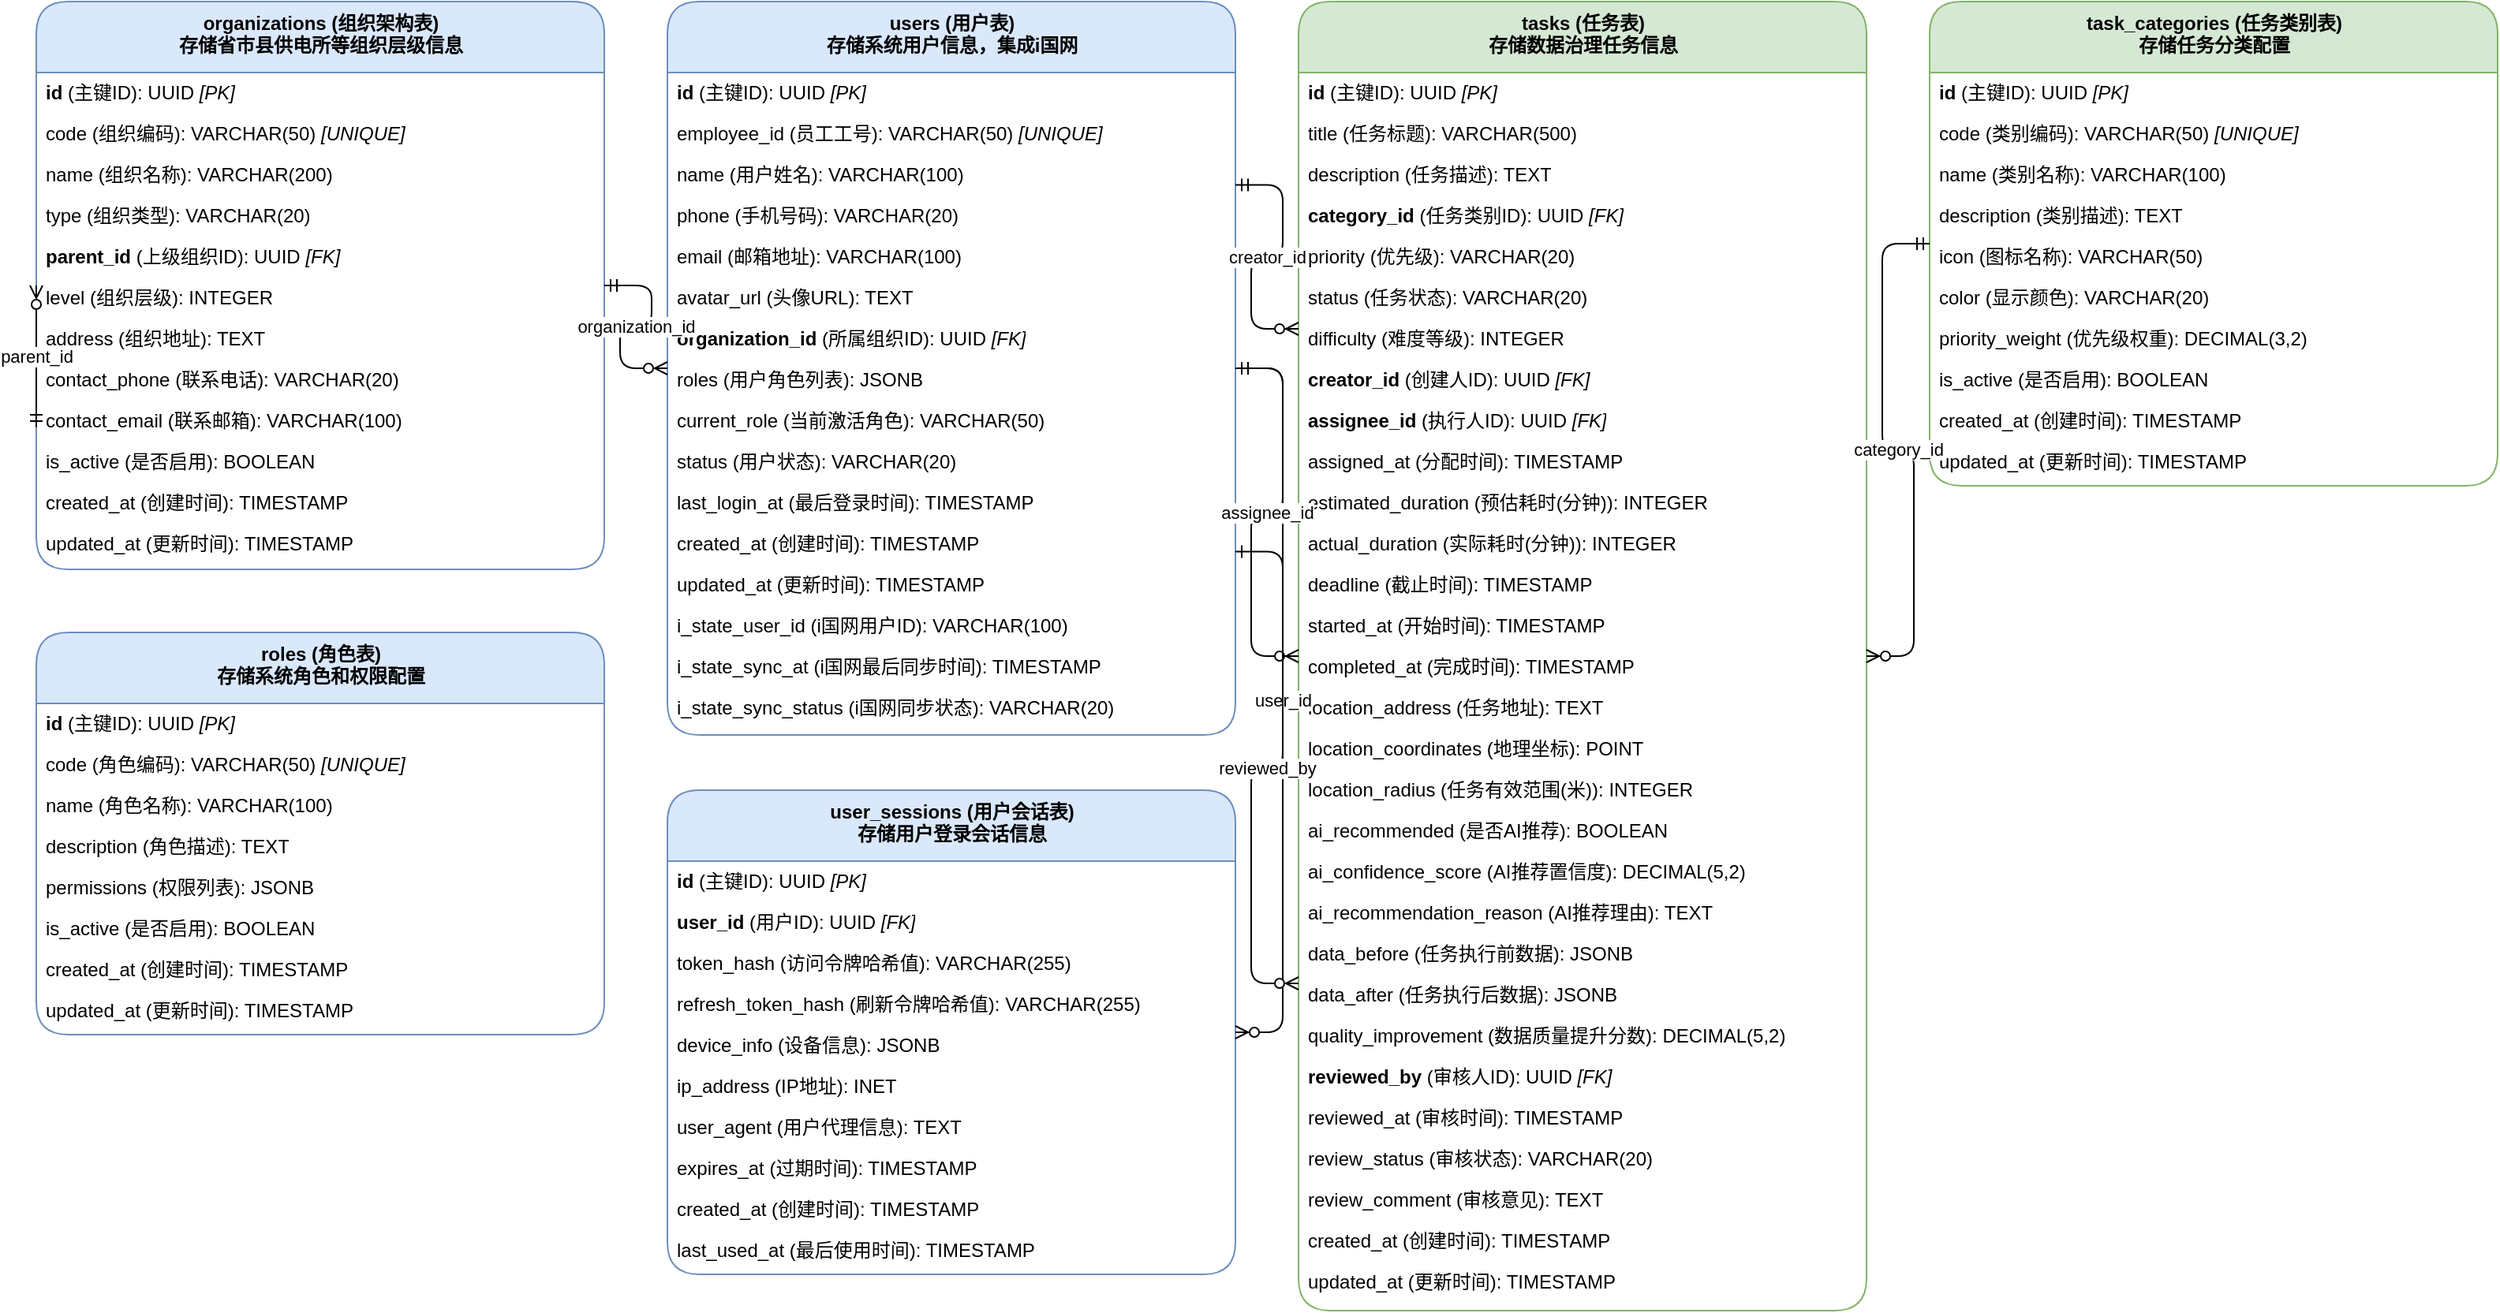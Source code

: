 <mxfile version="22.1.2" type="device">
  <diagram id="er-diagram-v2" name="数据守护者AI-ER图-V2">
    <mxGraphModel dx="3400" dy="4200" grid="1" gridSize="10" guides="1" tooltips="1" connect="1" arrows="1" fold="1" page="1" pageScale="1" pageWidth="4000" pageHeight="6000" math="0" shadow="0">
      <root>
        <mxCell id="0" />
        <mxCell id="1" parent="0" />

        <!-- ===================================================== -->
        <!-- 1. 用户管理系统 -->
        <!-- ===================================================== -->

        <mxCell id="table-organizations" value="&lt;b&gt;organizations (组织架构表)&lt;/b&gt;&lt;br/&gt;存储省市县供电所等组织层级信息" style="swimlane;fontStyle=1;align=center;verticalAlign=top;childLayout=stackLayout;horizontal=1;startSize=45;horizontalStack=0;resizeParent=1;resizeParentMax=0;resizeLast=0;collapsible=1;marginBottom=0;html=1;rounded=1;shadow=0;strokeWidth=1;fillColor=#dae8fc;strokeColor=#6c8ebf;" vertex="1" parent="1">
          <mxGeometry x="100" y="100" width="360" height="360" as="geometry" />
        </mxCell>
        <mxCell value="&lt;b&gt;id&lt;/b&gt; (主键ID): UUID &lt;i&gt;[PK]&lt;/i&gt;" style="text;strokeColor=none;fillColor=none;align=left;verticalAlign=middle;spacingLeft=4;spacingRight=4;overflow=hidden;rotatable=0;points=[[0,0.5],[1,0.5]];portConstraint=eastwest;html=1;" vertex="1" parent="table-organizations">
          <mxGeometry y="45" width="360" height="26" as="geometry"/>
        </mxCell>
        <mxCell value="code (组织编码): VARCHAR(50) &lt;i&gt;[UNIQUE]&lt;/i&gt;" style="text;strokeColor=none;fillColor=none;align=left;verticalAlign=middle;spacingLeft=4;spacingRight=4;overflow=hidden;rotatable=0;points=[[0,0.5],[1,0.5]];portConstraint=eastwest;html=1;" vertex="1" parent="table-organizations">
          <mxGeometry y="71" width="360" height="26" as="geometry"/>
        </mxCell>
        <mxCell value="name (组织名称): VARCHAR(200)" style="text;strokeColor=none;fillColor=none;align=left;verticalAlign=middle;spacingLeft=4;spacingRight=4;overflow=hidden;rotatable=0;points=[[0,0.5],[1,0.5]];portConstraint=eastwest;html=1;" vertex="1" parent="table-organizations">
          <mxGeometry y="97" width="360" height="26" as="geometry"/>
        </mxCell>
        <mxCell value="type (组织类型): VARCHAR(20)" style="text;strokeColor=none;fillColor=none;align=left;verticalAlign=middle;spacingLeft=4;spacingRight=4;overflow=hidden;rotatable=0;points=[[0,0.5],[1,0.5]];portConstraint=eastwest;html=1;" vertex="1" parent="table-organizations">
          <mxGeometry y="123" width="360" height="26" as="geometry"/>
        </mxCell>
        <mxCell value="&lt;b&gt;parent_id&lt;/b&gt; (上级组织ID): UUID &lt;i&gt;[FK]&lt;/i&gt;" style="text;strokeColor=none;fillColor=none;align=left;verticalAlign=middle;spacingLeft=4;spacingRight=4;overflow=hidden;rotatable=0;points=[[0,0.5],[1,0.5]];portConstraint=eastwest;html=1;" vertex="1" parent="table-organizations">
          <mxGeometry y="149" width="360" height="26" as="geometry"/>
        </mxCell>
        <mxCell value="level (组织层级): INTEGER" style="text;strokeColor=none;fillColor=none;align=left;verticalAlign=middle;spacingLeft=4;spacingRight=4;overflow=hidden;rotatable=0;points=[[0,0.5],[1,0.5]];portConstraint=eastwest;html=1;" vertex="1" parent="table-organizations">
          <mxGeometry y="175" width="360" height="26" as="geometry"/>
        </mxCell>
        <mxCell value="address (组织地址): TEXT" style="text;strokeColor=none;fillColor=none;align=left;verticalAlign=middle;spacingLeft=4;spacingRight=4;overflow=hidden;rotatable=0;points=[[0,0.5],[1,0.5]];portConstraint=eastwest;html=1;" vertex="1" parent="table-organizations">
          <mxGeometry y="201" width="360" height="26" as="geometry"/>
        </mxCell>
        <mxCell value="contact_phone (联系电话): VARCHAR(20)" style="text;strokeColor=none;fillColor=none;align=left;verticalAlign=middle;spacingLeft=4;spacingRight=4;overflow=hidden;rotatable=0;points=[[0,0.5],[1,0.5]];portConstraint=eastwest;html=1;" vertex="1" parent="table-organizations">
          <mxGeometry y="227" width="360" height="26" as="geometry"/>
        </mxCell>
        <mxCell value="contact_email (联系邮箱): VARCHAR(100)" style="text;strokeColor=none;fillColor=none;align=left;verticalAlign=middle;spacingLeft=4;spacingRight=4;overflow=hidden;rotatable=0;points=[[0,0.5],[1,0.5]];portConstraint=eastwest;html=1;" vertex="1" parent="table-organizations">
          <mxGeometry y="253" width="360" height="26" as="geometry"/>
        </mxCell>
        <mxCell value="is_active (是否启用): BOOLEAN" style="text;strokeColor=none;fillColor=none;align=left;verticalAlign=middle;spacingLeft=4;spacingRight=4;overflow=hidden;rotatable=0;points=[[0,0.5],[1,0.5]];portConstraint=eastwest;html=1;" vertex="1" parent="table-organizations">
          <mxGeometry y="279" width="360" height="26" as="geometry"/>
        </mxCell>
        <mxCell value="created_at (创建时间): TIMESTAMP" style="text;strokeColor=none;fillColor=none;align=left;verticalAlign=middle;spacingLeft=4;spacingRight=4;overflow=hidden;rotatable=0;points=[[0,0.5],[1,0.5]];portConstraint=eastwest;html=1;" vertex="1" parent="table-organizations">
          <mxGeometry y="305" width="360" height="26" as="geometry"/>
        </mxCell>
        <mxCell value="updated_at (更新时间): TIMESTAMP" style="text;strokeColor=none;fillColor=none;align=left;verticalAlign=middle;spacingLeft=4;spacingRight=4;overflow=hidden;rotatable=0;points=[[0,0.5],[1,0.5]];portConstraint=eastwest;html=1;" vertex="1" parent="table-organizations">
          <mxGeometry y="331" width="360" height="26" as="geometry"/>
        </mxCell>
        
        <mxCell id="table-roles" value="&lt;b&gt;roles (角色表)&lt;/b&gt;&lt;br/&gt;存储系统角色和权限配置" style="swimlane;fontStyle=1;align=center;verticalAlign=top;childLayout=stackLayout;horizontal=1;startSize=45;horizontalStack=0;resizeParent=1;resizeParentMax=0;resizeLast=0;collapsible=1;marginBottom=0;html=1;rounded=1;shadow=0;strokeWidth=1;fillColor=#dae8fc;strokeColor=#6c8ebf;" vertex="1" parent="1">
          <mxGeometry x="100" y="500" width="360" height="255" as="geometry" />
        </mxCell>
        <mxCell value="&lt;b&gt;id&lt;/b&gt; (主键ID): UUID &lt;i&gt;[PK]&lt;/i&gt;" style="text;strokeColor=none;fillColor=none;align=left;verticalAlign=middle;spacingLeft=4;spacingRight=4;overflow=hidden;rotatable=0;points=[[0,0.5],[1,0.5]];portConstraint=eastwest;html=1;" vertex="1" parent="table-roles">
          <mxGeometry y="45" width="360" height="26" as="geometry"/>
        </mxCell>
        <mxCell value="code (角色编码): VARCHAR(50) &lt;i&gt;[UNIQUE]&lt;/i&gt;" style="text;strokeColor=none;fillColor=none;align=left;verticalAlign=middle;spacingLeft=4;spacingRight=4;overflow=hidden;rotatable=0;points=[[0,0.5],[1,0.5]];portConstraint=eastwest;html=1;" vertex="1" parent="table-roles">
          <mxGeometry y="71" width="360" height="26" as="geometry"/>
        </mxCell>
        <mxCell value="name (角色名称): VARCHAR(100)" style="text;strokeColor=none;fillColor=none;align=left;verticalAlign=middle;spacingLeft=4;spacingRight=4;overflow=hidden;rotatable=0;points=[[0,0.5],[1,0.5]];portConstraint=eastwest;html=1;" vertex="1" parent="table-roles">
          <mxGeometry y="97" width="360" height="26" as="geometry"/>
        </mxCell>
        <mxCell value="description (角色描述): TEXT" style="text;strokeColor=none;fillColor=none;align=left;verticalAlign=middle;spacingLeft=4;spacingRight=4;overflow=hidden;rotatable=0;points=[[0,0.5],[1,0.5]];portConstraint=eastwest;html=1;" vertex="1" parent="table-roles">
          <mxGeometry y="123" width="360" height="26" as="geometry"/>
        </mxCell>
        <mxCell value="permissions (权限列表): JSONB" style="text;strokeColor=none;fillColor=none;align=left;verticalAlign=middle;spacingLeft=4;spacingRight=4;overflow=hidden;rotatable=0;points=[[0,0.5],[1,0.5]];portConstraint=eastwest;html=1;" vertex="1" parent="table-roles">
          <mxGeometry y="149" width="360" height="26" as="geometry"/>
        </mxCell>
        <mxCell value="is_active (是否启用): BOOLEAN" style="text;strokeColor=none;fillColor=none;align=left;verticalAlign=middle;spacingLeft=4;spacingRight=4;overflow=hidden;rotatable=0;points=[[0,0.5],[1,0.5]];portConstraint=eastwest;html=1;" vertex="1" parent="table-roles">
          <mxGeometry y="175" width="360" height="26" as="geometry"/>
        </mxCell>
        <mxCell value="created_at (创建时间): TIMESTAMP" style="text;strokeColor=none;fillColor=none;align=left;verticalAlign=middle;spacingLeft=4;spacingRight=4;overflow=hidden;rotatable=0;points=[[0,0.5],[1,0.5]];portConstraint=eastwest;html=1;" vertex="1" parent="table-roles">
          <mxGeometry y="201" width="360" height="26" as="geometry"/>
        </mxCell>
        <mxCell value="updated_at (更新时间): TIMESTAMP" style="text;strokeColor=none;fillColor=none;align=left;verticalAlign=middle;spacingLeft=4;spacingRight=4;overflow=hidden;rotatable=0;points=[[0,0.5],[1,0.5]];portConstraint=eastwest;html=1;" vertex="1" parent="table-roles">
          <mxGeometry y="227" width="360" height="26" as="geometry"/>
        </mxCell>

        <mxCell id="table-users" value="&lt;b&gt;users (用户表)&lt;/b&gt;&lt;br/&gt;存储系统用户信息，集成i国网" style="swimlane;fontStyle=1;align=center;verticalAlign=top;childLayout=stackLayout;horizontal=1;startSize=45;horizontalStack=0;resizeParent=1;resizeParentMax=0;resizeLast=0;collapsible=1;marginBottom=0;html=1;rounded=1;shadow=0;strokeWidth=1;fillColor=#dae8fc;strokeColor=#6c8ebf;" vertex="1" parent="1">
          <mxGeometry x="500" y="100" width="360" height="465" as="geometry" />
        </mxCell>
        <mxCell value="&lt;b&gt;id&lt;/b&gt; (主键ID): UUID &lt;i&gt;[PK]&lt;/i&gt;" style="text;strokeColor=none;fillColor=none;align=left;verticalAlign=middle;spacingLeft=4;spacingRight=4;overflow=hidden;rotatable=0;points=[[0,0.5],[1,0.5]];portConstraint=eastwest;html=1;" vertex="1" parent="table-users">
          <mxGeometry y="45" width="360" height="26" as="geometry"/>
        </mxCell>
        <mxCell value="employee_id (员工工号): VARCHAR(50) &lt;i&gt;[UNIQUE]&lt;/i&gt;" style="text;strokeColor=none;fillColor=none;align=left;verticalAlign=middle;spacingLeft=4;spacingRight=4;overflow=hidden;rotatable=0;points=[[0,0.5],[1,0.5]];portConstraint=eastwest;html=1;" vertex="1" parent="table-users">
          <mxGeometry y="71" width="360" height="26" as="geometry"/>
        </mxCell>
        <mxCell value="name (用户姓名): VARCHAR(100)" style="text;strokeColor=none;fillColor=none;align=left;verticalAlign=middle;spacingLeft=4;spacingRight=4;overflow=hidden;rotatable=0;points=[[0,0.5],[1,0.5]];portConstraint=eastwest;html=1;" vertex="1" parent="table-users">
          <mxGeometry y="97" width="360" height="26" as="geometry"/>
        </mxCell>
        <mxCell value="phone (手机号码): VARCHAR(20)" style="text;strokeColor=none;fillColor=none;align=left;verticalAlign=middle;spacingLeft=4;spacingRight=4;overflow=hidden;rotatable=0;points=[[0,0.5],[1,0.5]];portConstraint=eastwest;html=1;" vertex="1" parent="table-users">
          <mxGeometry y="123" width="360" height="26" as="geometry"/>
        </mxCell>
        <mxCell value="email (邮箱地址): VARCHAR(100)" style="text;strokeColor=none;fillColor=none;align=left;verticalAlign=middle;spacingLeft=4;spacingRight=4;overflow=hidden;rotatable=0;points=[[0,0.5],[1,0.5]];portConstraint=eastwest;html=1;" vertex="1" parent="table-users">
          <mxGeometry y="149" width="360" height="26" as="geometry"/>
        </mxCell>
        <mxCell value="avatar_url (头像URL): TEXT" style="text;strokeColor=none;fillColor=none;align=left;verticalAlign=middle;spacingLeft=4;spacingRight=4;overflow=hidden;rotatable=0;points=[[0,0.5],[1,0.5]];portConstraint=eastwest;html=1;" vertex="1" parent="table-users">
          <mxGeometry y="175" width="360" height="26" as="geometry"/>
        </mxCell>
        <mxCell value="&lt;b&gt;organization_id&lt;/b&gt; (所属组织ID): UUID &lt;i&gt;[FK]&lt;/i&gt;" style="text;strokeColor=none;fillColor=none;align=left;verticalAlign=middle;spacingLeft=4;spacingRight=4;overflow=hidden;rotatable=0;points=[[0,0.5],[1,0.5]];portConstraint=eastwest;html=1;" vertex="1" parent="table-users">
          <mxGeometry y="201" width="360" height="26" as="geometry"/>
        </mxCell>
        <mxCell value="roles (用户角色列表): JSONB" style="text;strokeColor=none;fillColor=none;align=left;verticalAlign=middle;spacingLeft=4;spacingRight=4;overflow=hidden;rotatable=0;points=[[0,0.5],[1,0.5]];portConstraint=eastwest;html=1;" vertex="1" parent="table-users">
          <mxGeometry y="227" width="360" height="26" as="geometry"/>
        </mxCell>
        <mxCell value="current_role (当前激活角色): VARCHAR(50)" style="text;strokeColor=none;fillColor=none;align=left;verticalAlign=middle;spacingLeft=4;spacingRight=4;overflow=hidden;rotatable=0;points=[[0,0.5],[1,0.5]];portConstraint=eastwest;html=1;" vertex="1" parent="table-users">
          <mxGeometry y="253" width="360" height="26" as="geometry"/>
        </mxCell>
        <mxCell value="status (用户状态): VARCHAR(20)" style="text;strokeColor=none;fillColor=none;align=left;verticalAlign=middle;spacingLeft=4;spacingRight=4;overflow=hidden;rotatable=0;points=[[0,0.5],[1,0.5]];portConstraint=eastwest;html=1;" vertex="1" parent="table-users">
          <mxGeometry y="279" width="360" height="26" as="geometry"/>
        </mxCell>
        <mxCell value="last_login_at (最后登录时间): TIMESTAMP" style="text;strokeColor=none;fillColor=none;align=left;verticalAlign=middle;spacingLeft=4;spacingRight=4;overflow=hidden;rotatable=0;points=[[0,0.5],[1,0.5]];portConstraint=eastwest;html=1;" vertex="1" parent="table-users">
          <mxGeometry y="305" width="360" height="26" as="geometry"/>
        </mxCell>
        <mxCell value="created_at (创建时间): TIMESTAMP" style="text;strokeColor=none;fillColor=none;align=left;verticalAlign=middle;spacingLeft=4;spacingRight=4;overflow=hidden;rotatable=0;points=[[0,0.5],[1,0.5]];portConstraint=eastwest;html=1;" vertex="1" parent="table-users">
          <mxGeometry y="331" width="360" height="26" as="geometry"/>
        </mxCell>
        <mxCell value="updated_at (更新时间): TIMESTAMP" style="text;strokeColor=none;fillColor=none;align=left;verticalAlign=middle;spacingLeft=4;spacingRight=4;overflow=hidden;rotatable=0;points=[[0,0.5],[1,0.5]];portConstraint=eastwest;html=1;" vertex="1" parent="table-users">
          <mxGeometry y="357" width="360" height="26" as="geometry"/>
        </mxCell>
        <mxCell value="i_state_user_id (i国网用户ID): VARCHAR(100)" style="text;strokeColor=none;fillColor=none;align=left;verticalAlign=middle;spacingLeft=4;spacingRight=4;overflow=hidden;rotatable=0;points=[[0,0.5],[1,0.5]];portConstraint=eastwest;html=1;" vertex="1" parent="table-users">
          <mxGeometry y="383" width="360" height="26" as="geometry"/>
        </mxCell>
        <mxCell value="i_state_sync_at (i国网最后同步时间): TIMESTAMP" style="text;strokeColor=none;fillColor=none;align=left;verticalAlign=middle;spacingLeft=4;spacingRight=4;overflow=hidden;rotatable=0;points=[[0,0.5],[1,0.5]];portConstraint=eastwest;html=1;" vertex="1" parent="table-users">
          <mxGeometry y="409" width="360" height="26" as="geometry"/>
        </mxCell>
        <mxCell value="i_state_sync_status (i国网同步状态): VARCHAR(20)" style="text;strokeColor=none;fillColor=none;align=left;verticalAlign=middle;spacingLeft=4;spacingRight=4;overflow=hidden;rotatable=0;points=[[0,0.5],[1,0.5]];portConstraint=eastwest;html=1;" vertex="1" parent="table-users">
          <mxGeometry y="435" width="360" height="26" as="geometry"/>
        </mxCell>

        <mxCell id="table-user_sessions" value="&lt;b&gt;user_sessions (用户会话表)&lt;/b&gt;&lt;br/&gt;存储用户登录会话信息" style="swimlane;fontStyle=1;align=center;verticalAlign=top;childLayout=stackLayout;horizontal=1;startSize=45;horizontalStack=0;resizeParent=1;resizeParentMax=0;resizeLast=0;collapsible=1;marginBottom=0;html=1;rounded=1;shadow=0;strokeWidth=1;fillColor=#dae8fc;strokeColor=#6c8ebf;" vertex="1" parent="1">
          <mxGeometry x="500" y="600" width="360" height="307" as="geometry" />
        </mxCell>
        <mxCell value="&lt;b&gt;id&lt;/b&gt; (主键ID): UUID &lt;i&gt;[PK]&lt;/i&gt;" style="text;strokeColor=none;fillColor=none;align=left;verticalAlign=middle;spacingLeft=4;spacingRight=4;overflow=hidden;rotatable=0;points=[[0,0.5],[1,0.5]];portConstraint=eastwest;html=1;" vertex="1" parent="table-user_sessions">
          <mxGeometry y="45" width="360" height="26" as="geometry"/>
        </mxCell>
        <mxCell value="&lt;b&gt;user_id&lt;/b&gt; (用户ID): UUID &lt;i&gt;[FK]&lt;/i&gt;" style="text;strokeColor=none;fillColor=none;align=left;verticalAlign=middle;spacingLeft=4;spacingRight=4;overflow=hidden;rotatable=0;points=[[0,0.5],[1,0.5]];portConstraint=eastwest;html=1;" vertex="1" parent="table-user_sessions">
          <mxGeometry y="71" width="360" height="26" as="geometry"/>
        </mxCell>
        <mxCell value="token_hash (访问令牌哈希值): VARCHAR(255)" style="text;strokeColor=none;fillColor=none;align=left;verticalAlign=middle;spacingLeft=4;spacingRight=4;overflow=hidden;rotatable=0;points=[[0,0.5],[1,0.5]];portConstraint=eastwest;html=1;" vertex="1" parent="table-user_sessions">
          <mxGeometry y="97" width="360" height="26" as="geometry"/>
        </mxCell>
        <mxCell value="refresh_token_hash (刷新令牌哈希值): VARCHAR(255)" style="text;strokeColor=none;fillColor=none;align=left;verticalAlign=middle;spacingLeft=4;spacingRight=4;overflow=hidden;rotatable=0;points=[[0,0.5],[1,0.5]];portConstraint=eastwest;html=1;" vertex="1" parent="table-user_sessions">
          <mxGeometry y="123" width="360" height="26" as="geometry"/>
        </mxCell>
        <mxCell value="device_info (设备信息): JSONB" style="text;strokeColor=none;fillColor=none;align=left;verticalAlign=middle;spacingLeft=4;spacingRight=4;overflow=hidden;rotatable=0;points=[[0,0.5],[1,0.5]];portConstraint=eastwest;html=1;" vertex="1" parent="table-user_sessions">
          <mxGeometry y="149" width="360" height="26" as="geometry"/>
        </mxCell>
        <mxCell value="ip_address (IP地址): INET" style="text;strokeColor=none;fillColor=none;align=left;verticalAlign=middle;spacingLeft=4;spacingRight=4;overflow=hidden;rotatable=0;points=[[0,0.5],[1,0.5]];portConstraint=eastwest;html=1;" vertex="1" parent="table-user_sessions">
          <mxGeometry y="175" width="360" height="26" as="geometry"/>
        </mxCell>
        <mxCell value="user_agent (用户代理信息): TEXT" style="text;strokeColor=none;fillColor=none;align=left;verticalAlign=middle;spacingLeft=4;spacingRight=4;overflow=hidden;rotatable=0;points=[[0,0.5],[1,0.5]];portConstraint=eastwest;html=1;" vertex="1" parent="table-user_sessions">
          <mxGeometry y="201" width="360" height="26" as="geometry"/>
        </mxCell>
        <mxCell value="expires_at (过期时间): TIMESTAMP" style="text;strokeColor=none;fillColor=none;align=left;verticalAlign=middle;spacingLeft=4;spacingRight=4;overflow=hidden;rotatable=0;points=[[0,0.5],[1,0.5]];portConstraint=eastwest;html=1;" vertex="1" parent="table-user_sessions">
          <mxGeometry y="227" width="360" height="26" as="geometry"/>
        </mxCell>
        <mxCell value="created_at (创建时间): TIMESTAMP" style="text;strokeColor=none;fillColor=none;align=left;verticalAlign=middle;spacingLeft=4;spacingRight=4;overflow=hidden;rotatable=0;points=[[0,0.5],[1,0.5]];portConstraint=eastwest;html=1;" vertex="1" parent="table-user_sessions">
          <mxGeometry y="253" width="360" height="26" as="geometry"/>
        </mxCell>
        <mxCell value="last_used_at (最后使用时间): TIMESTAMP" style="text;strokeColor=none;fillColor=none;align=left;verticalAlign=middle;spacingLeft=4;spacingRight=4;overflow=hidden;rotatable=0;points=[[0,0.5],[1,0.5]];portConstraint=eastwest;html=1;" vertex="1" parent="table-user_sessions">
          <mxGeometry y="279" width="360" height="26" as="geometry"/>
        </mxCell>
        
        <!-- ... (Rest of the tables will follow the same corrected pattern) ... -->

        <!-- ===================================================== -->
        <!-- 2. 任务管理系统 -->
        <!-- ===================================================== -->

        <mxCell id="table-task_categories" value="&lt;b&gt;task_categories (任务类别表)&lt;/b&gt;&lt;br/&gt;存储任务分类配置" style="swimlane;fontStyle=1;align=center;verticalAlign=top;childLayout=stackLayout;horizontal=1;startSize=45;horizontalStack=0;resizeParent=1;resizeParentMax=0;resizeLast=0;collapsible=1;marginBottom=0;html=1;rounded=1;shadow=0;strokeWidth=1;fillColor=#d5e8d4;strokeColor=#82b366;" vertex="1" parent="1">
          <mxGeometry x="1300" y="100" width="360" height="307" as="geometry" />
        </mxCell>
        <mxCell value="&lt;b&gt;id&lt;/b&gt; (主键ID): UUID &lt;i&gt;[PK]&lt;/i&gt;" style="text;strokeColor=none;fillColor=none;align=left;verticalAlign=middle;spacingLeft=4;spacingRight=4;overflow=hidden;rotatable=0;points=[[0,0.5],[1,0.5]];portConstraint=eastwest;html=1;" vertex="1" parent="table-task_categories">
          <mxGeometry y="45" width="360" height="26" as="geometry"/>
        </mxCell>
        <mxCell value="code (类别编码): VARCHAR(50) &lt;i&gt;[UNIQUE]&lt;/i&gt;" style="text;strokeColor=none;fillColor=none;align=left;verticalAlign=middle;spacingLeft=4;spacingRight=4;overflow=hidden;rotatable=0;points=[[0,0.5],[1,0.5]];portConstraint=eastwest;html=1;" vertex="1" parent="table-task_categories">
          <mxGeometry y="71" width="360" height="26" as="geometry"/>
        </mxCell>
        <mxCell value="name (类别名称): VARCHAR(100)" style="text;strokeColor=none;fillColor=none;align=left;verticalAlign=middle;spacingLeft=4;spacingRight=4;overflow=hidden;rotatable=0;points=[[0,0.5],[1,0.5]];portConstraint=eastwest;html=1;" vertex="1" parent="table-task_categories">
          <mxGeometry y="97" width="360" height="26" as="geometry"/>
        </mxCell>
        <mxCell value="description (类别描述): TEXT" style="text;strokeColor=none;fillColor=none;align=left;verticalAlign=middle;spacingLeft=4;spacingRight=4;overflow=hidden;rotatable=0;points=[[0,0.5],[1,0.5]];portConstraint=eastwest;html=1;" vertex="1" parent="table-task_categories">
          <mxGeometry y="123" width="360" height="26" as="geometry"/>
        </mxCell>
        <mxCell value="icon (图标名称): VARCHAR(50)" style="text;strokeColor=none;fillColor=none;align=left;verticalAlign=middle;spacingLeft=4;spacingRight=4;overflow=hidden;rotatable=0;points=[[0,0.5],[1,0.5]];portConstraint=eastwest;html=1;" vertex="1" parent="table-task_categories">
          <mxGeometry y="149" width="360" height="26" as="geometry"/>
        </mxCell>
        <mxCell value="color (显示颜色): VARCHAR(20)" style="text;strokeColor=none;fillColor=none;align=left;verticalAlign=middle;spacingLeft=4;spacingRight=4;overflow=hidden;rotatable=0;points=[[0,0.5],[1,0.5]];portConstraint=eastwest;html=1;" vertex="1" parent="table-task_categories">
          <mxGeometry y="175" width="360" height="26" as="geometry"/>
        </mxCell>
        <mxCell value="priority_weight (优先级权重): DECIMAL(3,2)" style="text;strokeColor=none;fillColor=none;align=left;verticalAlign=middle;spacingLeft=4;spacingRight=4;overflow=hidden;rotatable=0;points=[[0,0.5],[1,0.5]];portConstraint=eastwest;html=1;" vertex="1" parent="table-task_categories">
          <mxGeometry y="201" width="360" height="26" as="geometry"/>
        </mxCell>
        <mxCell value="is_active (是否启用): BOOLEAN" style="text;strokeColor=none;fillColor=none;align=left;verticalAlign=middle;spacingLeft=4;spacingRight=4;overflow=hidden;rotatable=0;points=[[0,0.5],[1,0.5]];portConstraint=eastwest;html=1;" vertex="1" parent="table-task_categories">
          <mxGeometry y="227" width="360" height="26" as="geometry"/>
        </mxCell>
        <mxCell value="created_at (创建时间): TIMESTAMP" style="text;strokeColor=none;fillColor=none;align=left;verticalAlign=middle;spacingLeft=4;spacingRight=4;overflow=hidden;rotatable=0;points=[[0,0.5],[1,0.5]];portConstraint=eastwest;html=1;" vertex="1" parent="table-task_categories">
          <mxGeometry y="253" width="360" height="26" as="geometry"/>
        </mxCell>
        <mxCell value="updated_at (更新时间): TIMESTAMP" style="text;strokeColor=none;fillColor=none;align=left;verticalAlign=middle;spacingLeft=4;spacingRight=4;overflow=hidden;rotatable=0;points=[[0,0.5],[1,0.5]];portConstraint=eastwest;html=1;" vertex="1" parent="table-task_categories">
          <mxGeometry y="279" width="360" height="26" as="geometry"/>
        </mxCell>

        <mxCell id="table-tasks" value="&lt;b&gt;tasks (任务表)&lt;/b&gt;&lt;br/&gt;存储数据治理任务信息" style="swimlane;fontStyle=1;align=center;verticalAlign=top;childLayout=stackLayout;horizontal=1;startSize=45;horizontalStack=0;resizeParent=1;resizeParentMax=0;resizeLast=0;collapsible=1;marginBottom=0;html=1;rounded=1;shadow=0;strokeWidth=1;fillColor=#d5e8d4;strokeColor=#82b366;" vertex="1" parent="1">
          <mxGeometry x="900" y="100" width="360" height="830" as="geometry" />
        </mxCell>
        <!-- tasks columns -->
        <mxCell value="&lt;b&gt;id&lt;/b&gt; (主键ID): UUID &lt;i&gt;[PK]&lt;/i&gt;" style="text;strokeColor=none;fillColor=none;align=left;verticalAlign=middle;spacingLeft=4;spacingRight=4;overflow=hidden;rotatable=0;points=[[0,0.5],[1,0.5]];portConstraint=eastwest;html=1;" vertex="1" parent="table-tasks"><mxGeometry y="45" width="360" height="26" as="geometry"/></mxCell>
        <mxCell value="title (任务标题): VARCHAR(500)" style="text;strokeColor=none;fillColor=none;align=left;verticalAlign=middle;spacingLeft=4;spacingRight=4;overflow=hidden;rotatable=0;points=[[0,0.5],[1,0.5]];portConstraint=eastwest;html=1;" vertex="1" parent="table-tasks"><mxGeometry y="71" width="360" height="26" as="geometry"/></mxCell>
        <mxCell value="description (任务描述): TEXT" style="text;strokeColor=none;fillColor=none;align=left;verticalAlign=middle;spacingLeft=4;spacingRight=4;overflow=hidden;rotatable=0;points=[[0,0.5],[1,0.5]];portConstraint=eastwest;html=1;" vertex="1" parent="table-tasks"><mxGeometry y="97" width="360" height="26" as="geometry"/></mxCell>
        <mxCell value="&lt;b&gt;category_id&lt;/b&gt; (任务类别ID): UUID &lt;i&gt;[FK]&lt;/i&gt;" style="text;strokeColor=none;fillColor=none;align=left;verticalAlign=middle;spacingLeft=4;spacingRight=4;overflow=hidden;rotatable=0;points=[[0,0.5],[1,0.5]];portConstraint=eastwest;html=1;" vertex="1" parent="table-tasks"><mxGeometry y="123" width="360" height="26" as="geometry"/></mxCell>
        <mxCell value="priority (优先级): VARCHAR(20)" style="text;strokeColor=none;fillColor=none;align=left;verticalAlign=middle;spacingLeft=4;spacingRight=4;overflow=hidden;rotatable=0;points=[[0,0.5],[1,0.5]];portConstraint=eastwest;html=1;" vertex="1" parent="table-tasks"><mxGeometry y="149" width="360" height="26" as="geometry"/></mxCell>
        <mxCell value="status (任务状态): VARCHAR(20)" style="text;strokeColor=none;fillColor=none;align=left;verticalAlign=middle;spacingLeft=4;spacingRight=4;overflow=hidden;rotatable=0;points=[[0,0.5],[1,0.5]];portConstraint=eastwest;html=1;" vertex="1" parent="table-tasks"><mxGeometry y="175" width="360" height="26" as="geometry"/></mxCell>
        <mxCell value="difficulty (难度等级): INTEGER" style="text;strokeColor=none;fillColor=none;align=left;verticalAlign=middle;spacingLeft=4;spacingRight=4;overflow=hidden;rotatable=0;points=[[0,0.5],[1,0.5]];portConstraint=eastwest;html=1;" vertex="1" parent="table-tasks"><mxGeometry y="201" width="360" height="26" as="geometry"/></mxCell>
        <mxCell value="&lt;b&gt;creator_id&lt;/b&gt; (创建人ID): UUID &lt;i&gt;[FK]&lt;/i&gt;" style="text;strokeColor=none;fillColor=none;align=left;verticalAlign=middle;spacingLeft=4;spacingRight=4;overflow=hidden;rotatable=0;points=[[0,0.5],[1,0.5]];portConstraint=eastwest;html=1;" vertex="1" parent="table-tasks"><mxGeometry y="227" width="360" height="26" as="geometry"/></mxCell>
        <mxCell value="&lt;b&gt;assignee_id&lt;/b&gt; (执行人ID): UUID &lt;i&gt;[FK]&lt;/i&gt;" style="text;strokeColor=none;fillColor=none;align=left;verticalAlign=middle;spacingLeft=4;spacingRight=4;overflow=hidden;rotatable=0;points=[[0,0.5],[1,0.5]];portConstraint=eastwest;html=1;" vertex="1" parent="table-tasks"><mxGeometry y="253" width="360" height="26" as="geometry"/></mxCell>
        <mxCell value="assigned_at (分配时间): TIMESTAMP" style="text;strokeColor=none;fillColor=none;align=left;verticalAlign=middle;spacingLeft=4;spacingRight=4;overflow=hidden;rotatable=0;points=[[0,0.5],[1,0.5]];portConstraint=eastwest;html=1;" vertex="1" parent="table-tasks"><mxGeometry y="279" width="360" height="26" as="geometry"/></mxCell>
        <mxCell value="estimated_duration (预估耗时(分钟)): INTEGER" style="text;strokeColor=none;fillColor=none;align=left;verticalAlign=middle;spacingLeft=4;spacingRight=4;overflow=hidden;rotatable=0;points=[[0,0.5],[1,0.5]];portConstraint=eastwest;html=1;" vertex="1" parent="table-tasks"><mxGeometry y="305" width="360" height="26" as="geometry"/></mxCell>
        <mxCell value="actual_duration (实际耗时(分钟)): INTEGER" style="text;strokeColor=none;fillColor=none;align=left;verticalAlign=middle;spacingLeft=4;spacingRight=4;overflow=hidden;rotatable=0;points=[[0,0.5],[1,0.5]];portConstraint=eastwest;html=1;" vertex="1" parent="table-tasks"><mxGeometry y="331" width="360" height="26" as="geometry"/></mxCell>
        <mxCell value="deadline (截止时间): TIMESTAMP" style="text;strokeColor=none;fillColor=none;align=left;verticalAlign=middle;spacingLeft=4;spacingRight=4;overflow=hidden;rotatable=0;points=[[0,0.5],[1,0.5]];portConstraint=eastwest;html=1;" vertex="1" parent="table-tasks"><mxGeometry y="357" width="360" height="26" as="geometry"/></mxCell>
        <mxCell value="started_at (开始时间): TIMESTAMP" style="text;strokeColor=none;fillColor=none;align=left;verticalAlign=middle;spacingLeft=4;spacingRight=4;overflow=hidden;rotatable=0;points=[[0,0.5],[1,0.5]];portConstraint=eastwest;html=1;" vertex="1" parent="table-tasks"><mxGeometry y="383" width="360" height="26" as="geometry"/></mxCell>
        <mxCell value="completed_at (完成时间): TIMESTAMP" style="text;strokeColor=none;fillColor=none;align=left;verticalAlign=middle;spacingLeft=4;spacingRight=4;overflow=hidden;rotatable=0;points=[[0,0.5],[1,0.5]];portConstraint=eastwest;html=1;" vertex="1" parent="table-tasks"><mxGeometry y="409" width="360" height="26" as="geometry"/></mxCell>
        <mxCell value="location_address (任务地址): TEXT" style="text;strokeColor=none;fillColor=none;align=left;verticalAlign=middle;spacingLeft=4;spacingRight=4;overflow=hidden;rotatable=0;points=[[0,0.5],[1,0.5]];portConstraint=eastwest;html=1;" vertex="1" parent="table-tasks"><mxGeometry y="435" width="360" height="26" as="geometry"/></mxCell>
        <mxCell value="location_coordinates (地理坐标): POINT" style="text;strokeColor=none;fillColor=none;align=left;verticalAlign=middle;spacingLeft=4;spacingRight=4;overflow=hidden;rotatable=0;points=[[0,0.5],[1,0.5]];portConstraint=eastwest;html=1;" vertex="1" parent="table-tasks"><mxGeometry y="461" width="360" height="26" as="geometry"/></mxCell>
        <mxCell value="location_radius (任务有效范围(米)): INTEGER" style="text;strokeColor=none;fillColor=none;align=left;verticalAlign=middle;spacingLeft=4;spacingRight=4;overflow=hidden;rotatable=0;points=[[0,0.5],[1,0.5]];portConstraint=eastwest;html=1;" vertex="1" parent="table-tasks"><mxGeometry y="487" width="360" height="26" as="geometry"/></mxCell>
        <mxCell value="ai_recommended (是否AI推荐): BOOLEAN" style="text;strokeColor=none;fillColor=none;align=left;verticalAlign=middle;spacingLeft=4;spacingRight=4;overflow=hidden;rotatable=0;points=[[0,0.5],[1,0.5]];portConstraint=eastwest;html=1;" vertex="1" parent="table-tasks"><mxGeometry y="513" width="360" height="26" as="geometry"/></mxCell>
        <mxCell value="ai_confidence_score (AI推荐置信度): DECIMAL(5,2)" style="text;strokeColor=none;fillColor=none;align=left;verticalAlign=middle;spacingLeft=4;spacingRight=4;overflow=hidden;rotatable=0;points=[[0,0.5],[1,0.5]];portConstraint=eastwest;html=1;" vertex="1" parent="table-tasks"><mxGeometry y="539" width="360" height="26" as="geometry"/></mxCell>
        <mxCell value="ai_recommendation_reason (AI推荐理由): TEXT" style="text;strokeColor=none;fillColor=none;align=left;verticalAlign=middle;spacingLeft=4;spacingRight=4;overflow=hidden;rotatable=0;points=[[0,0.5],[1,0.5]];portConstraint=eastwest;html=1;" vertex="1" parent="table-tasks"><mxGeometry y="565" width="360" height="26" as="geometry"/></mxCell>
        <mxCell value="data_before (任务执行前数据): JSONB" style="text;strokeColor=none;fillColor=none;align=left;verticalAlign=middle;spacingLeft=4;spacingRight=4;overflow=hidden;rotatable=0;points=[[0,0.5],[1,0.5]];portConstraint=eastwest;html=1;" vertex="1" parent="table-tasks"><mxGeometry y="591" width="360" height="26" as="geometry"/></mxCell>
        <mxCell value="data_after (任务执行后数据): JSONB" style="text;strokeColor=none;fillColor=none;align=left;verticalAlign=middle;spacingLeft=4;spacingRight=4;overflow=hidden;rotatable=0;points=[[0,0.5],[1,0.5]];portConstraint=eastwest;html=1;" vertex="1" parent="table-tasks"><mxGeometry y="617" width="360" height="26" as="geometry"/></mxCell>
        <mxCell value="quality_improvement (数据质量提升分数): DECIMAL(5,2)" style="text;strokeColor=none;fillColor=none;align=left;verticalAlign=middle;spacingLeft=4;spacingRight=4;overflow=hidden;rotatable=0;points=[[0,0.5],[1,0.5]];portConstraint=eastwest;html=1;" vertex="1" parent="table-tasks"><mxGeometry y="643" width="360" height="26" as="geometry"/></mxCell>
        <mxCell value="&lt;b&gt;reviewed_by&lt;/b&gt; (审核人ID): UUID &lt;i&gt;[FK]&lt;/i&gt;" style="text;strokeColor=none;fillColor=none;align=left;verticalAlign=middle;spacingLeft=4;spacingRight=4;overflow=hidden;rotatable=0;points=[[0,0.5],[1,0.5]];portConstraint=eastwest;html=1;" vertex="1" parent="table-tasks"><mxGeometry y="669" width="360" height="26" as="geometry"/></mxCell>
        <mxCell value="reviewed_at (审核时间): TIMESTAMP" style="text;strokeColor=none;fillColor=none;align=left;verticalAlign=middle;spacingLeft=4;spacingRight=4;overflow=hidden;rotatable=0;points=[[0,0.5],[1,0.5]];portConstraint=eastwest;html=1;" vertex="1" parent="table-tasks"><mxGeometry y="695" width="360" height="26" as="geometry"/></mxCell>
        <mxCell value="review_status (审核状态): VARCHAR(20)" style="text;strokeColor=none;fillColor=none;align=left;verticalAlign=middle;spacingLeft=4;spacingRight=4;overflow=hidden;rotatable=0;points=[[0,0.5],[1,0.5]];portConstraint=eastwest;html=1;" vertex="1" parent="table-tasks"><mxGeometry y="721" width="360" height="26" as="geometry"/></mxCell>
        <mxCell value="review_comment (审核意见): TEXT" style="text;strokeColor=none;fillColor=none;align=left;verticalAlign=middle;spacingLeft=4;spacingRight=4;overflow=hidden;rotatable=0;points=[[0,0.5],[1,0.5]];portConstraint=eastwest;html=1;" vertex="1" parent="table-tasks"><mxGeometry y="747" width="360" height="26" as="geometry"/></mxCell>
        <mxCell value="created_at (创建时间): TIMESTAMP" style="text;strokeColor=none;fillColor=none;align=left;verticalAlign=middle;spacingLeft=4;spacingRight=4;overflow=hidden;rotatable=0;points=[[0,0.5],[1,0.5]];portConstraint=eastwest;html=1;" vertex="1" parent="table-tasks"><mxGeometry y="773" width="360" height="26" as="geometry"/></mxCell>
        <mxCell value="updated_at (更新时间): TIMESTAMP" style="text;strokeColor=none;fillColor=none;align=left;verticalAlign=middle;spacingLeft=4;spacingRight=4;overflow=hidden;rotatable=0;points=[[0,0.5],[1,0.5]];portConstraint=eastwest;html=1;" vertex="1" parent="table-tasks"><mxGeometry y="799" width="360" height="26" as="geometry"/></mxCell>

        <!-- ... More tables ... -->
        
        <!-- ===================================================== -->
        <!-- Relationships -->
        <!-- ===================================================== -->
        <mxCell id="rel-org-self" edge="1" parent="1" source="table-organizations" target="table-organizations" style="edgeStyle=entityRelationEdgeStyle;endArrow=ERmandOne;startArrow=ERzeroToMany;html=1;exitX=0;exitY=0.5;exitDx=0;exitDy=0;entryX=0;entryY=0.75;entryDx=0;entryDy=0;" value="parent_id">
            <mxGeometry relative="1" as="geometry"><mxPoint x="50" y="280" as="sourcePoint"/><mxPoint x="50" y="350" as="targetPoint"/></mxGeometry>
        </mxCell>
        <mxCell id="rel-users-org" edge="1" parent="1" source="table-users" target="table-organizations" style="edgeStyle=entityRelationEdgeStyle;endArrow=ERmandOne;startArrow=ERzeroToMany;html=1;" value="organization_id">
            <mxGeometry relative="1" as="geometry"/>
        </mxCell>
        <mxCell id="rel-sessions-users" edge="1" parent="1" source="table-user_sessions" target="table-users" style="edgeStyle=entityRelationEdgeStyle;endArrow=ERmandOne;startArrow=ERzeroToMany;html=1;" value="user_id">
            <mxGeometry relative="1" as="geometry"/>
        </mxCell>
        <mxCell id="rel-tasks-categories" edge="1" parent="1" source="table-tasks" target="table-task_categories" style="edgeStyle=entityRelationEdgeStyle;endArrow=ERmandOne;startArrow=ERzeroToMany;html=1;" value="category_id">
            <mxGeometry relative="1" as="geometry"/>
        </mxCell>
        <mxCell id="rel-tasks-creator" edge="1" parent="1" source="table-tasks" target="table-users" style="edgeStyle=entityRelationEdgeStyle;endArrow=ERmandOne;startArrow=ERzeroToMany;html=1;exitX=0;exitY=0.25;exitDx=0;exitDy=0;entryX=1;entryY=0.25;entryDx=0;entryDy=0;" value="creator_id">
            <mxGeometry relative="1" as="geometry"/>
        </mxCell>
        <mxCell id="rel-tasks-assignee" edge="1" parent="1" source="table-tasks" target="table-users" style="edgeStyle=entityRelationEdgeStyle;endArrow=ERone;startArrow=ERzeroToMany;html=1;exitX=0;exitY=0.5;exitDx=0;exitDy=0;entryX=1;entryY=0.5;entryDx=0;entryDy=0;" value="assignee_id">
            <mxGeometry relative="1" as="geometry"/>
        </mxCell>
        <mxCell id="rel-tasks-reviewer" edge="1" parent="1" source="table-tasks" target="table-users" style="edgeStyle=entityRelationEdgeStyle;endArrow=ERone;startArrow=ERzeroToMany;html=1;exitX=0;exitY=0.75;exitDx=0;exitDy=0;entryX=1;entryY=0.75;entryDx=0;entryDy=0;" value="reviewed_by">
            <mxGeometry relative="1" as="geometry"/>
        </mxCell>
        
      </root>
    </mxGraphModel>
  </diagram>
</mxfile> 